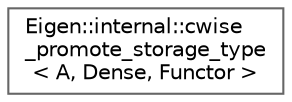 digraph "类继承关系图"
{
 // LATEX_PDF_SIZE
  bgcolor="transparent";
  edge [fontname=Helvetica,fontsize=10,labelfontname=Helvetica,labelfontsize=10];
  node [fontname=Helvetica,fontsize=10,shape=box,height=0.2,width=0.4];
  rankdir="LR";
  Node0 [id="Node000000",label="Eigen::internal::cwise\l_promote_storage_type\l\< A, Dense, Functor \>",height=0.2,width=0.4,color="grey40", fillcolor="white", style="filled",URL="$struct_eigen_1_1internal_1_1cwise__promote__storage__type_3_01_a_00_01_dense_00_01_functor_01_4.html",tooltip=" "];
}

